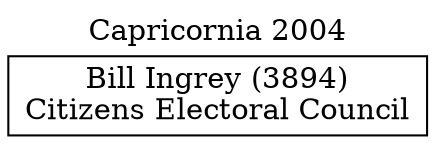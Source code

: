 // House preference flow
digraph "Bill Ingrey (3894)_Capricornia_2004" {
	graph [label="Capricornia 2004" labelloc=t mclimit=10]
	node [shape=box]
	"Bill Ingrey (3894)" [label="Bill Ingrey (3894)
Citizens Electoral Council"]
}
